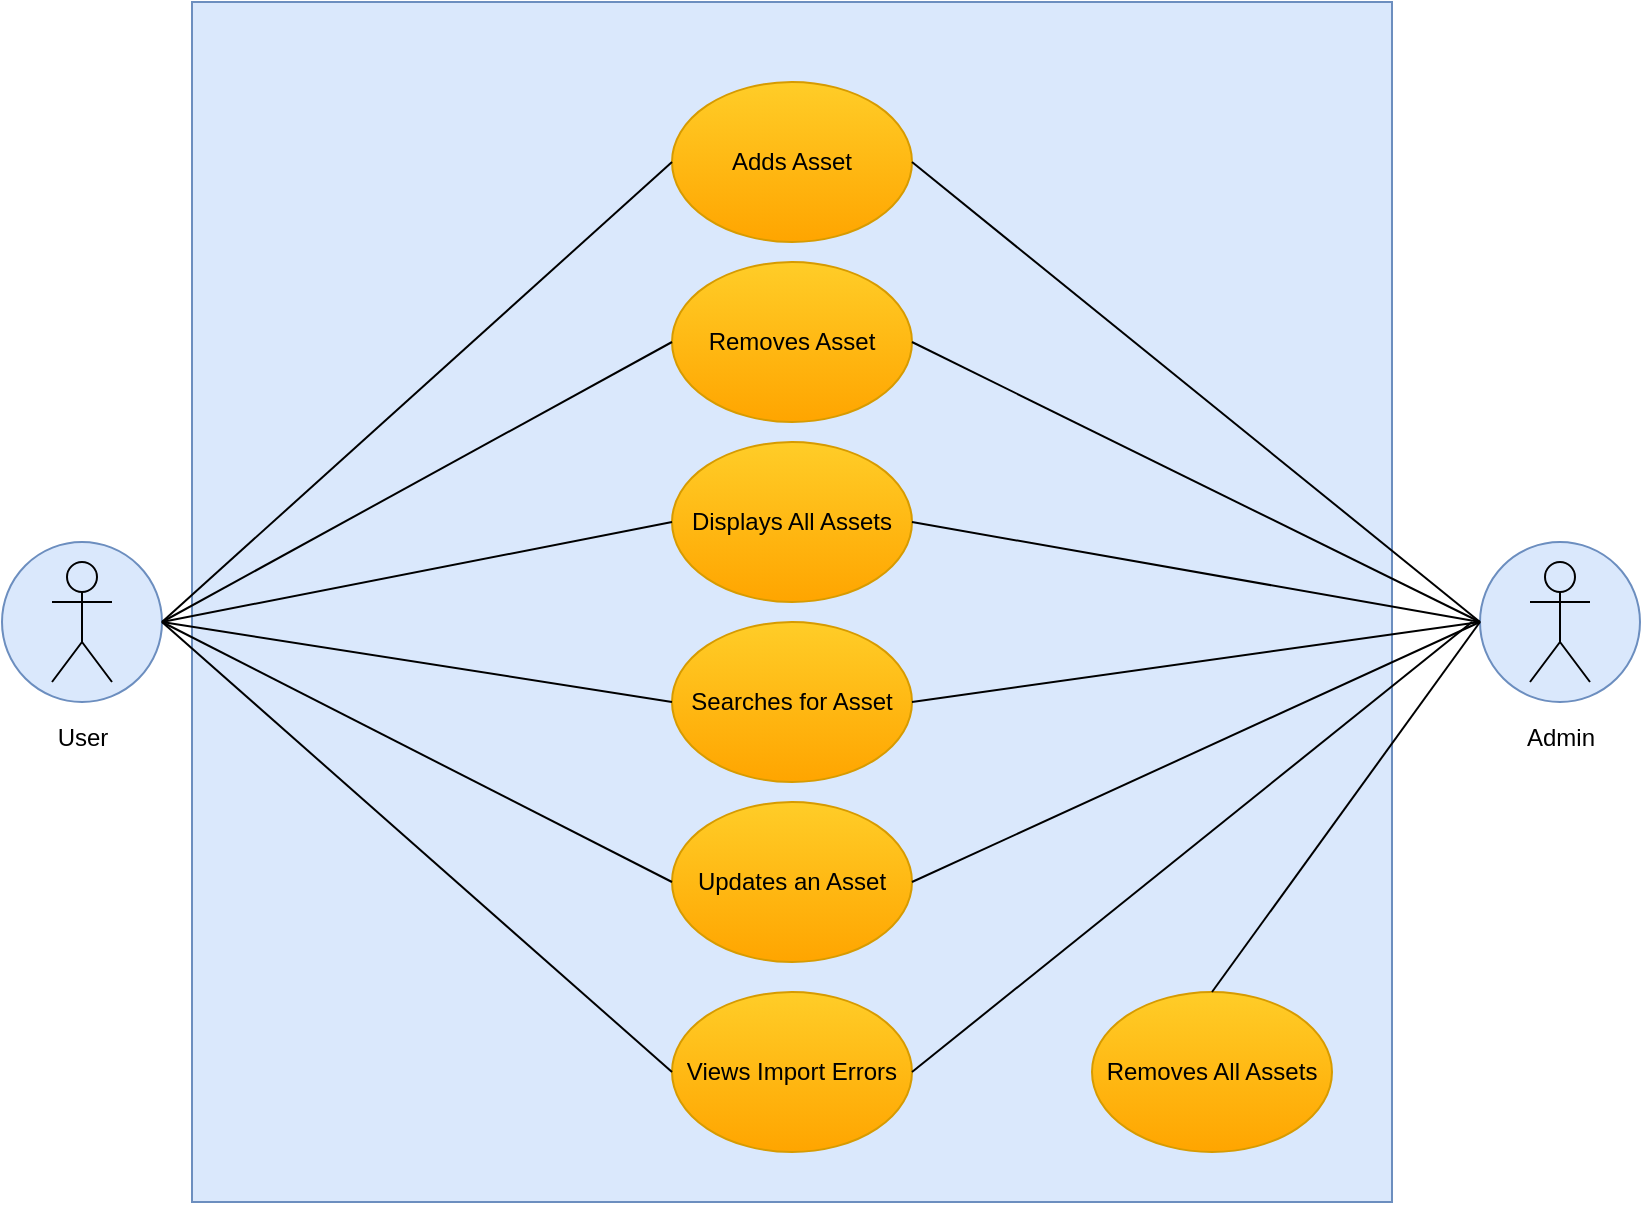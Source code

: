 <mxfile version="24.8.6">
  <diagram name="Page-1" id="tDiiIapRGboyEm1KfOc_">
    <mxGraphModel dx="1434" dy="763" grid="1" gridSize="10" guides="1" tooltips="1" connect="1" arrows="1" fold="1" page="1" pageScale="1" pageWidth="827" pageHeight="1169" math="0" shadow="0">
      <root>
        <mxCell id="0" />
        <mxCell id="1" parent="0" />
        <mxCell id="raRUq8YvTuWD24Jn2hqm-4" value="" style="group;" vertex="1" connectable="0" parent="1">
          <mxGeometry x="5" y="360" width="80" height="80" as="geometry" />
        </mxCell>
        <mxCell id="raRUq8YvTuWD24Jn2hqm-10" value="" style="group;" vertex="1" connectable="0" parent="raRUq8YvTuWD24Jn2hqm-4">
          <mxGeometry width="80" height="80" as="geometry" />
        </mxCell>
        <mxCell id="raRUq8YvTuWD24Jn2hqm-1" value="" style="ellipse;whiteSpace=wrap;html=1;aspect=fixed;fillColor=#dae8fc;strokeColor=#6c8ebf;" vertex="1" parent="raRUq8YvTuWD24Jn2hqm-10">
          <mxGeometry width="80" height="80" as="geometry" />
        </mxCell>
        <mxCell id="raRUq8YvTuWD24Jn2hqm-3" value="&lt;div&gt;&lt;br&gt;&lt;/div&gt;User" style="shape=umlActor;verticalLabelPosition=bottom;verticalAlign=top;html=1;outlineConnect=0;fillColor=none;" vertex="1" parent="raRUq8YvTuWD24Jn2hqm-10">
          <mxGeometry x="25" y="10" width="30" height="60" as="geometry" />
        </mxCell>
        <mxCell id="raRUq8YvTuWD24Jn2hqm-8" value="" style="whiteSpace=wrap;html=1;aspect=fixed;fillColor=#dae8fc;strokeColor=#6c8ebf;align=left;" vertex="1" parent="1">
          <mxGeometry x="100" y="90" width="600" height="600" as="geometry" />
        </mxCell>
        <mxCell id="raRUq8YvTuWD24Jn2hqm-11" value="" style="group;" vertex="1" connectable="0" parent="1">
          <mxGeometry x="744" y="360" width="80" height="80" as="geometry" />
        </mxCell>
        <mxCell id="raRUq8YvTuWD24Jn2hqm-5" value="" style="ellipse;whiteSpace=wrap;html=1;aspect=fixed;fillColor=#dae8fc;strokeColor=#6c8ebf;" vertex="1" parent="raRUq8YvTuWD24Jn2hqm-11">
          <mxGeometry width="80" height="80" as="geometry" />
        </mxCell>
        <mxCell id="raRUq8YvTuWD24Jn2hqm-7" value="&lt;div&gt;&lt;br&gt;&lt;/div&gt;Admin" style="shape=umlActor;verticalLabelPosition=bottom;verticalAlign=top;html=1;outlineConnect=0;fillColor=none;" vertex="1" parent="raRUq8YvTuWD24Jn2hqm-11">
          <mxGeometry x="25" y="10" width="30" height="60" as="geometry" />
        </mxCell>
        <mxCell id="raRUq8YvTuWD24Jn2hqm-12" value="Adds Asset" style="ellipse;whiteSpace=wrap;html=1;fillColor=#ffcd28;strokeColor=#d79b00;gradientColor=#ffa500;" vertex="1" parent="1">
          <mxGeometry x="340" y="130" width="120" height="80" as="geometry" />
        </mxCell>
        <mxCell id="raRUq8YvTuWD24Jn2hqm-13" value="Removes Asset" style="ellipse;whiteSpace=wrap;html=1;fillColor=#ffcd28;gradientColor=#ffa500;strokeColor=#d79b00;" vertex="1" parent="1">
          <mxGeometry x="340" y="220" width="120" height="80" as="geometry" />
        </mxCell>
        <mxCell id="raRUq8YvTuWD24Jn2hqm-14" value="Displays All Assets" style="ellipse;whiteSpace=wrap;html=1;fillColor=#ffcd28;gradientColor=#ffa500;strokeColor=#d79b00;" vertex="1" parent="1">
          <mxGeometry x="340" y="310" width="120" height="80" as="geometry" />
        </mxCell>
        <mxCell id="raRUq8YvTuWD24Jn2hqm-15" value="Searches for Asset" style="ellipse;whiteSpace=wrap;html=1;fillColor=#ffcd28;gradientColor=#ffa500;strokeColor=#d79b00;" vertex="1" parent="1">
          <mxGeometry x="340" y="400" width="120" height="80" as="geometry" />
        </mxCell>
        <mxCell id="raRUq8YvTuWD24Jn2hqm-16" value="Updates an Asset" style="ellipse;whiteSpace=wrap;html=1;fillColor=#ffcd28;gradientColor=#ffa500;strokeColor=#d79b00;" vertex="1" parent="1">
          <mxGeometry x="340" y="490" width="120" height="80" as="geometry" />
        </mxCell>
        <mxCell id="raRUq8YvTuWD24Jn2hqm-21" value="Removes All Assets" style="ellipse;whiteSpace=wrap;html=1;fillColor=#ffcd28;gradientColor=#ffa500;strokeColor=#d79b00;" vertex="1" parent="1">
          <mxGeometry x="550" y="585" width="120" height="80" as="geometry" />
        </mxCell>
        <mxCell id="raRUq8YvTuWD24Jn2hqm-27" value="" style="endArrow=none;html=1;rounded=0;exitX=1;exitY=0.5;exitDx=0;exitDy=0;entryX=0;entryY=0.5;entryDx=0;entryDy=0;" edge="1" parent="1" source="raRUq8YvTuWD24Jn2hqm-1" target="raRUq8YvTuWD24Jn2hqm-12">
          <mxGeometry width="50" height="50" relative="1" as="geometry">
            <mxPoint x="500" y="440" as="sourcePoint" />
            <mxPoint x="550" y="390" as="targetPoint" />
          </mxGeometry>
        </mxCell>
        <mxCell id="raRUq8YvTuWD24Jn2hqm-28" value="" style="endArrow=none;html=1;rounded=0;exitX=1;exitY=0.5;exitDx=0;exitDy=0;entryX=0;entryY=0.5;entryDx=0;entryDy=0;" edge="1" parent="1" source="raRUq8YvTuWD24Jn2hqm-1" target="raRUq8YvTuWD24Jn2hqm-13">
          <mxGeometry width="50" height="50" relative="1" as="geometry">
            <mxPoint x="95" y="410" as="sourcePoint" />
            <mxPoint x="350" y="170" as="targetPoint" />
          </mxGeometry>
        </mxCell>
        <mxCell id="raRUq8YvTuWD24Jn2hqm-29" value="" style="endArrow=none;html=1;rounded=0;exitX=1;exitY=0.5;exitDx=0;exitDy=0;entryX=0;entryY=0.5;entryDx=0;entryDy=0;" edge="1" parent="1" source="raRUq8YvTuWD24Jn2hqm-1" target="raRUq8YvTuWD24Jn2hqm-14">
          <mxGeometry width="50" height="50" relative="1" as="geometry">
            <mxPoint x="95" y="410" as="sourcePoint" />
            <mxPoint x="350" y="260" as="targetPoint" />
          </mxGeometry>
        </mxCell>
        <mxCell id="raRUq8YvTuWD24Jn2hqm-30" value="" style="endArrow=none;html=1;rounded=0;exitX=1;exitY=0.5;exitDx=0;exitDy=0;entryX=0;entryY=0.5;entryDx=0;entryDy=0;" edge="1" parent="1" source="raRUq8YvTuWD24Jn2hqm-1" target="raRUq8YvTuWD24Jn2hqm-15">
          <mxGeometry width="50" height="50" relative="1" as="geometry">
            <mxPoint x="95" y="410" as="sourcePoint" />
            <mxPoint x="350" y="350" as="targetPoint" />
          </mxGeometry>
        </mxCell>
        <mxCell id="raRUq8YvTuWD24Jn2hqm-31" value="Views Import Errors" style="ellipse;whiteSpace=wrap;html=1;fillColor=#ffcd28;gradientColor=#ffa500;strokeColor=#d79b00;" vertex="1" parent="1">
          <mxGeometry x="340" y="585" width="120" height="80" as="geometry" />
        </mxCell>
        <mxCell id="raRUq8YvTuWD24Jn2hqm-32" value="" style="endArrow=none;html=1;rounded=0;exitX=1;exitY=0.5;exitDx=0;exitDy=0;entryX=0;entryY=0.5;entryDx=0;entryDy=0;" edge="1" parent="1" source="raRUq8YvTuWD24Jn2hqm-1" target="raRUq8YvTuWD24Jn2hqm-16">
          <mxGeometry width="50" height="50" relative="1" as="geometry">
            <mxPoint x="95" y="410" as="sourcePoint" />
            <mxPoint x="350" y="450" as="targetPoint" />
          </mxGeometry>
        </mxCell>
        <mxCell id="raRUq8YvTuWD24Jn2hqm-33" value="" style="endArrow=none;html=1;rounded=0;exitX=1;exitY=0.5;exitDx=0;exitDy=0;entryX=0;entryY=0.5;entryDx=0;entryDy=0;" edge="1" parent="1" source="raRUq8YvTuWD24Jn2hqm-1" target="raRUq8YvTuWD24Jn2hqm-31">
          <mxGeometry width="50" height="50" relative="1" as="geometry">
            <mxPoint x="95" y="410" as="sourcePoint" />
            <mxPoint x="350" y="540" as="targetPoint" />
          </mxGeometry>
        </mxCell>
        <mxCell id="raRUq8YvTuWD24Jn2hqm-34" value="" style="endArrow=none;html=1;rounded=0;exitX=1;exitY=0.5;exitDx=0;exitDy=0;entryX=0;entryY=0.5;entryDx=0;entryDy=0;" edge="1" parent="1" source="raRUq8YvTuWD24Jn2hqm-12" target="raRUq8YvTuWD24Jn2hqm-5">
          <mxGeometry width="50" height="50" relative="1" as="geometry">
            <mxPoint x="489" y="270" as="sourcePoint" />
            <mxPoint x="744" y="400" as="targetPoint" />
          </mxGeometry>
        </mxCell>
        <mxCell id="raRUq8YvTuWD24Jn2hqm-35" value="" style="endArrow=none;html=1;rounded=0;entryX=0;entryY=0.5;entryDx=0;entryDy=0;exitX=1;exitY=0.5;exitDx=0;exitDy=0;" edge="1" parent="1" source="raRUq8YvTuWD24Jn2hqm-13" target="raRUq8YvTuWD24Jn2hqm-5">
          <mxGeometry width="50" height="50" relative="1" as="geometry">
            <mxPoint x="470" y="180" as="sourcePoint" />
            <mxPoint x="754" y="410" as="targetPoint" />
          </mxGeometry>
        </mxCell>
        <mxCell id="raRUq8YvTuWD24Jn2hqm-36" value="" style="endArrow=none;html=1;rounded=0;entryX=0;entryY=0.5;entryDx=0;entryDy=0;exitX=1;exitY=0.5;exitDx=0;exitDy=0;" edge="1" parent="1" source="raRUq8YvTuWD24Jn2hqm-14" target="raRUq8YvTuWD24Jn2hqm-5">
          <mxGeometry width="50" height="50" relative="1" as="geometry">
            <mxPoint x="470" y="270" as="sourcePoint" />
            <mxPoint x="754" y="410" as="targetPoint" />
          </mxGeometry>
        </mxCell>
        <mxCell id="raRUq8YvTuWD24Jn2hqm-37" value="" style="endArrow=none;html=1;rounded=0;entryX=0;entryY=0.5;entryDx=0;entryDy=0;exitX=1;exitY=0.5;exitDx=0;exitDy=0;" edge="1" parent="1" source="raRUq8YvTuWD24Jn2hqm-15" target="raRUq8YvTuWD24Jn2hqm-5">
          <mxGeometry width="50" height="50" relative="1" as="geometry">
            <mxPoint x="470" y="360" as="sourcePoint" />
            <mxPoint x="754" y="410" as="targetPoint" />
          </mxGeometry>
        </mxCell>
        <mxCell id="raRUq8YvTuWD24Jn2hqm-38" value="" style="endArrow=none;html=1;rounded=0;entryX=0;entryY=0.5;entryDx=0;entryDy=0;exitX=1;exitY=0.5;exitDx=0;exitDy=0;" edge="1" parent="1" source="raRUq8YvTuWD24Jn2hqm-16" target="raRUq8YvTuWD24Jn2hqm-5">
          <mxGeometry width="50" height="50" relative="1" as="geometry">
            <mxPoint x="470" y="450" as="sourcePoint" />
            <mxPoint x="754" y="410" as="targetPoint" />
          </mxGeometry>
        </mxCell>
        <mxCell id="raRUq8YvTuWD24Jn2hqm-39" value="" style="endArrow=none;html=1;rounded=0;exitX=1;exitY=0.5;exitDx=0;exitDy=0;" edge="1" parent="1" source="raRUq8YvTuWD24Jn2hqm-31">
          <mxGeometry width="50" height="50" relative="1" as="geometry">
            <mxPoint x="470" y="540" as="sourcePoint" />
            <mxPoint x="740" y="400" as="targetPoint" />
          </mxGeometry>
        </mxCell>
        <mxCell id="raRUq8YvTuWD24Jn2hqm-40" value="" style="endArrow=none;html=1;rounded=0;exitX=0.5;exitY=0;exitDx=0;exitDy=0;entryX=0;entryY=0.5;entryDx=0;entryDy=0;" edge="1" parent="1" source="raRUq8YvTuWD24Jn2hqm-21" target="raRUq8YvTuWD24Jn2hqm-5">
          <mxGeometry width="50" height="50" relative="1" as="geometry">
            <mxPoint x="470" y="635" as="sourcePoint" />
            <mxPoint x="750" y="410" as="targetPoint" />
          </mxGeometry>
        </mxCell>
      </root>
    </mxGraphModel>
  </diagram>
</mxfile>
